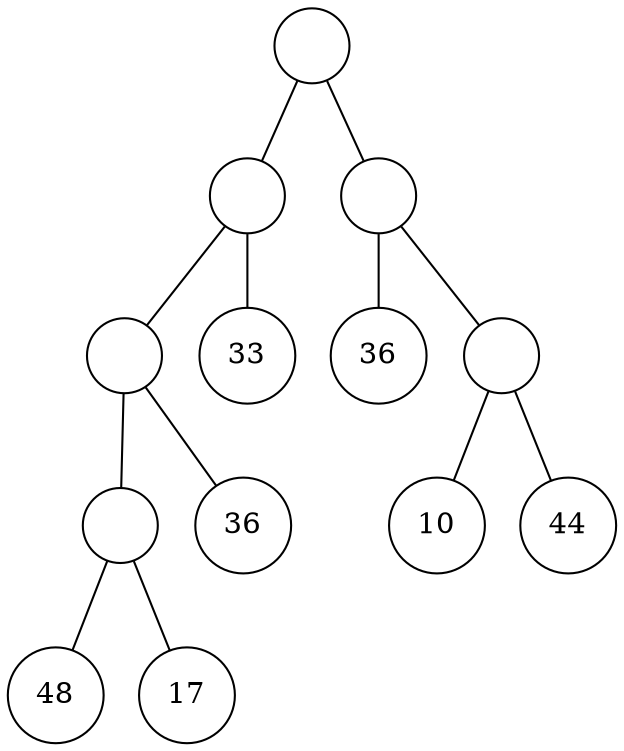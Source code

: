 graph g {
graph[ordering="out"];
1[label="", shape=circle, width=0.5];
1--2;
1--3;
2[label="", shape=circle, width=0.5];
2--4;
2--5;
4[label="", shape=circle, width=0.5];
4--8;
4--9;
8[label="", shape=circle, width=0.5];
8--16;
8--17;
16[label="48",shape=circle, width=0.5];
17[label="17",shape=circle, width=0.5];
9[label="36",shape=circle, width=0.5];
5[label="33",shape=circle, width=0.5];
3[label="", shape=circle, width=0.5];
3--6;
3--7;
6[label="36",shape=circle, width=0.5];
7[label="", shape=circle, width=0.5];
7--14;
7--15;
14[label="10",shape=circle, width=0.5];
15[label="44",shape=circle, width=0.5];
}
